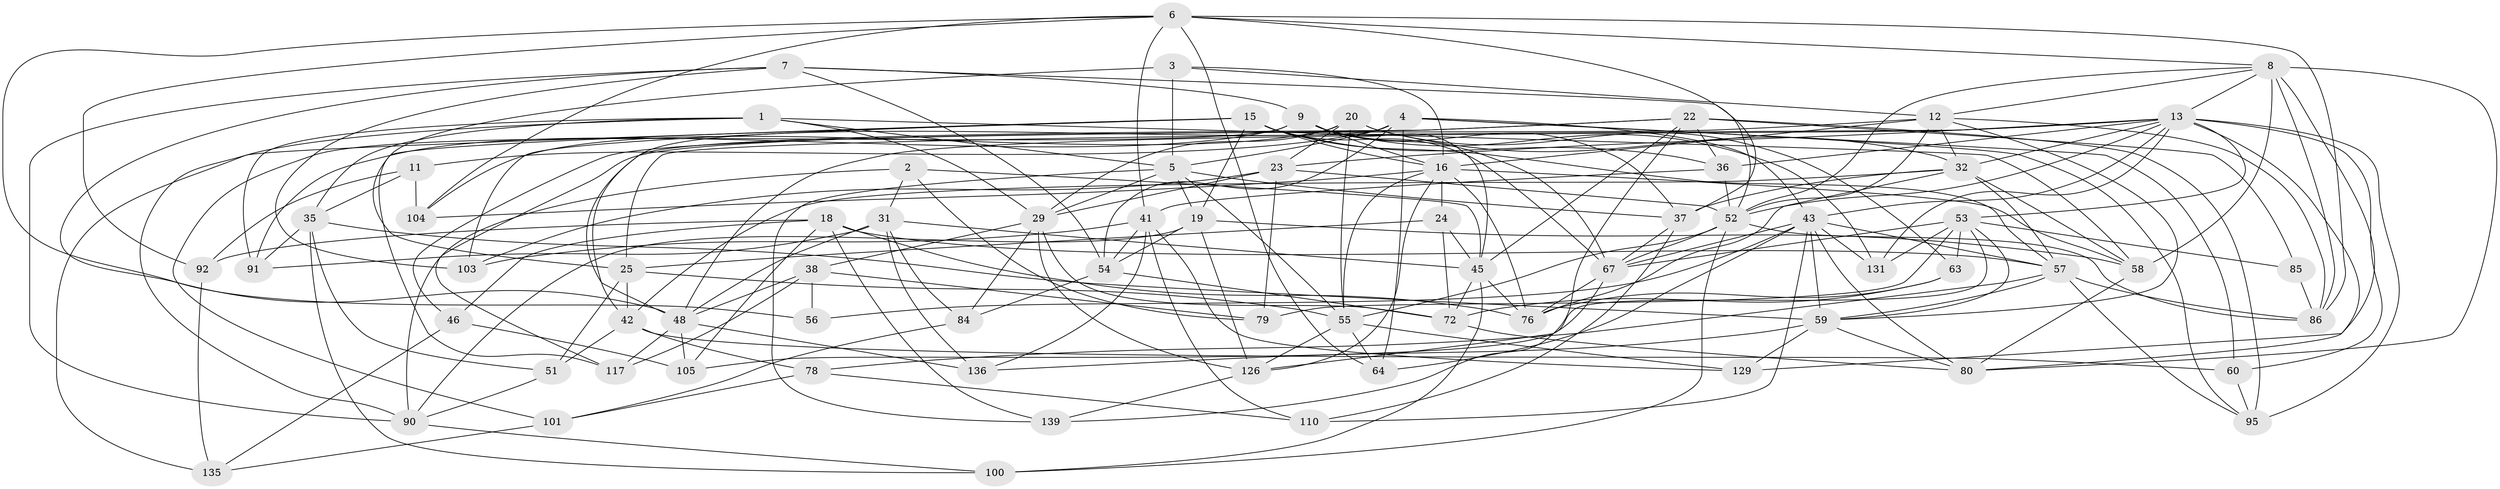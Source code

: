 // original degree distribution, {4: 1.0}
// Generated by graph-tools (version 1.1) at 2025/20/03/04/25 18:20:29]
// undirected, 72 vertices, 212 edges
graph export_dot {
graph [start="1"]
  node [color=gray90,style=filled];
  1 [super="+17"];
  2;
  3;
  4 [super="+39+83"];
  5 [super="+145+34"];
  6 [super="+98+14"];
  7 [super="+81"];
  8 [super="+10"];
  9 [super="+108+44"];
  11;
  12 [super="+140+49"];
  13 [super="+26+21+68"];
  15 [super="+143+112"];
  16 [super="+102"];
  18 [super="+71"];
  19 [super="+50"];
  20 [super="+74"];
  22 [super="+33"];
  23 [super="+47"];
  24;
  25 [super="+27"];
  29 [super="+89+99"];
  31 [super="+114"];
  32 [super="+69+113"];
  35 [super="+87"];
  36 [super="+66"];
  37 [super="+109"];
  38 [super="+122"];
  41 [super="+106+118"];
  42 [super="+121"];
  43 [super="+144+94"];
  45 [super="+111+132"];
  46;
  48 [super="+82"];
  51;
  52 [super="+73+97"];
  53 [super="+70"];
  54 [super="+137"];
  55 [super="+142+62"];
  56;
  57 [super="+120+116"];
  58 [super="+107"];
  59 [super="+65"];
  60;
  63;
  64;
  67 [super="+93+133"];
  72 [super="+124"];
  76 [super="+138"];
  78;
  79;
  80 [super="+88"];
  84;
  85;
  86 [super="+134"];
  90 [super="+96"];
  91;
  92;
  95 [super="+115"];
  100;
  101;
  103;
  104;
  105;
  110;
  117;
  126 [super="+141"];
  129;
  131;
  135;
  136;
  139;
  1 -- 5;
  1 -- 90;
  1 -- 91;
  1 -- 58;
  1 -- 35;
  1 -- 29;
  2 -- 79;
  2 -- 90;
  2 -- 45;
  2 -- 31;
  3 -- 25;
  3 -- 12;
  3 -- 5;
  3 -- 16;
  4 -- 95;
  4 -- 64;
  4 -- 43;
  4 -- 11;
  4 -- 60;
  4 -- 48;
  4 -- 5;
  4 -- 54;
  5 -- 139;
  5 -- 55;
  5 -- 37;
  5 -- 29;
  5 -- 19;
  6 -- 41;
  6 -- 92;
  6 -- 56;
  6 -- 64;
  6 -- 8;
  6 -- 104;
  6 -- 86;
  6 -- 37;
  7 -- 48;
  7 -- 9;
  7 -- 52;
  7 -- 90;
  7 -- 103;
  7 -- 54;
  8 -- 129;
  8 -- 58;
  8 -- 12;
  8 -- 80;
  8 -- 52;
  8 -- 86;
  8 -- 13;
  9 -- 131;
  9 -- 91;
  9 -- 101;
  9 -- 45;
  9 -- 67;
  9 -- 37;
  9 -- 16;
  11 -- 92;
  11 -- 104;
  11 -- 35;
  12 -- 86;
  12 -- 32;
  12 -- 16;
  12 -- 52;
  12 -- 117;
  12 -- 59;
  13 -- 131;
  13 -- 95 [weight=2];
  13 -- 43;
  13 -- 48;
  13 -- 60;
  13 -- 23;
  13 -- 52;
  13 -- 80;
  13 -- 25;
  13 -- 36;
  13 -- 32;
  13 -- 53;
  15 -- 135;
  15 -- 36;
  15 -- 117;
  15 -- 103;
  15 -- 57;
  15 -- 67;
  15 -- 16;
  15 -- 19;
  16 -- 104;
  16 -- 76;
  16 -- 126;
  16 -- 55;
  16 -- 24;
  16 -- 58;
  18 -- 46;
  18 -- 105;
  18 -- 76;
  18 -- 57;
  18 -- 139;
  18 -- 92;
  19 -- 126;
  19 -- 90;
  19 -- 54;
  19 -- 58;
  20 -- 104;
  20 -- 55;
  20 -- 32;
  20 -- 63;
  20 -- 29;
  20 -- 23;
  22 -- 42;
  22 -- 139;
  22 -- 45;
  22 -- 36;
  22 -- 85 [weight=2];
  22 -- 46;
  22 -- 95;
  23 -- 103;
  23 -- 29;
  23 -- 79;
  23 -- 52;
  24 -- 72;
  24 -- 25;
  24 -- 45;
  25 -- 42;
  25 -- 51;
  25 -- 55;
  29 -- 72;
  29 -- 84;
  29 -- 126;
  29 -- 38;
  31 -- 91;
  31 -- 45;
  31 -- 136;
  31 -- 48;
  31 -- 84;
  32 -- 37;
  32 -- 57;
  32 -- 42;
  32 -- 58;
  32 -- 76;
  35 -- 100;
  35 -- 51;
  35 -- 91;
  35 -- 59;
  36 -- 41 [weight=2];
  36 -- 52;
  37 -- 110;
  37 -- 67;
  38 -- 117;
  38 -- 56 [weight=2];
  38 -- 48;
  38 -- 79;
  41 -- 136;
  41 -- 129;
  41 -- 54;
  41 -- 110;
  41 -- 103;
  42 -- 78;
  42 -- 51;
  42 -- 60;
  43 -- 56;
  43 -- 110;
  43 -- 80;
  43 -- 64;
  43 -- 131;
  43 -- 59;
  43 -- 67;
  43 -- 57;
  45 -- 72;
  45 -- 76;
  45 -- 100;
  46 -- 135;
  46 -- 105;
  48 -- 105;
  48 -- 117;
  48 -- 136;
  51 -- 90;
  52 -- 100;
  52 -- 55;
  52 -- 67;
  52 -- 86;
  53 -- 131;
  53 -- 85;
  53 -- 67;
  53 -- 105;
  53 -- 59;
  53 -- 79;
  53 -- 63;
  54 -- 84;
  54 -- 72;
  55 -- 64;
  55 -- 129;
  55 -- 126;
  57 -- 59;
  57 -- 95;
  57 -- 78;
  57 -- 86;
  58 -- 80;
  59 -- 136;
  59 -- 80;
  59 -- 129;
  60 -- 95;
  63 -- 76;
  63 -- 72;
  67 -- 76;
  67 -- 126;
  72 -- 80;
  78 -- 101;
  78 -- 110;
  84 -- 101;
  85 -- 86;
  90 -- 100;
  92 -- 135;
  101 -- 135;
  126 -- 139;
}
